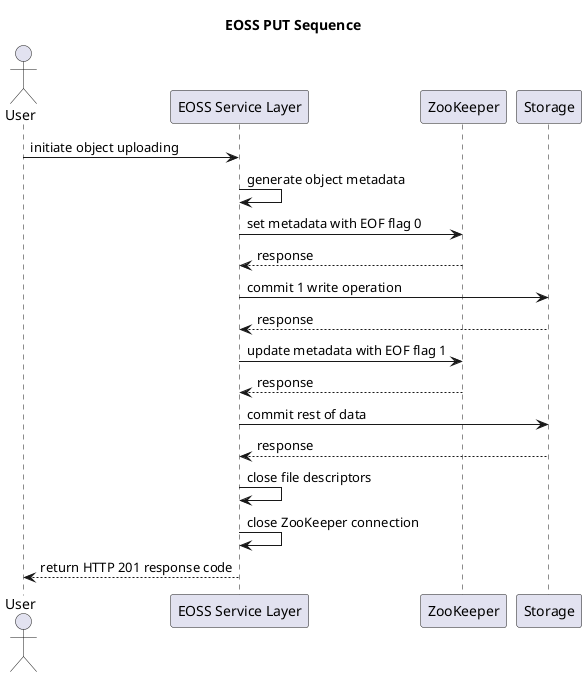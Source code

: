 @startuml
title EOSS PUT Sequence

actor User
User -> "EOSS Service Layer": initiate object uploading
"EOSS Service Layer" -> "EOSS Service Layer": generate object metadata
"EOSS Service Layer" -> "ZooKeeper": set metadata with EOF flag 0
"ZooKeeper" --> "EOSS Service Layer": response
"EOSS Service Layer" -> "Storage": commit 1 write operation
"Storage" --> "EOSS Service Layer": response
"EOSS Service Layer" -> "ZooKeeper": update metadata with EOF flag 1
"ZooKeeper" --> "EOSS Service Layer": response
"EOSS Service Layer" -> "Storage": commit rest of data
"Storage" --> "EOSS Service Layer": response
"EOSS Service Layer" -> "EOSS Service Layer": close file descriptors
"EOSS Service Layer" -> "EOSS Service Layer": close ZooKeeper connection
"EOSS Service Layer" --> User: return HTTP 201 response code
@enduml
